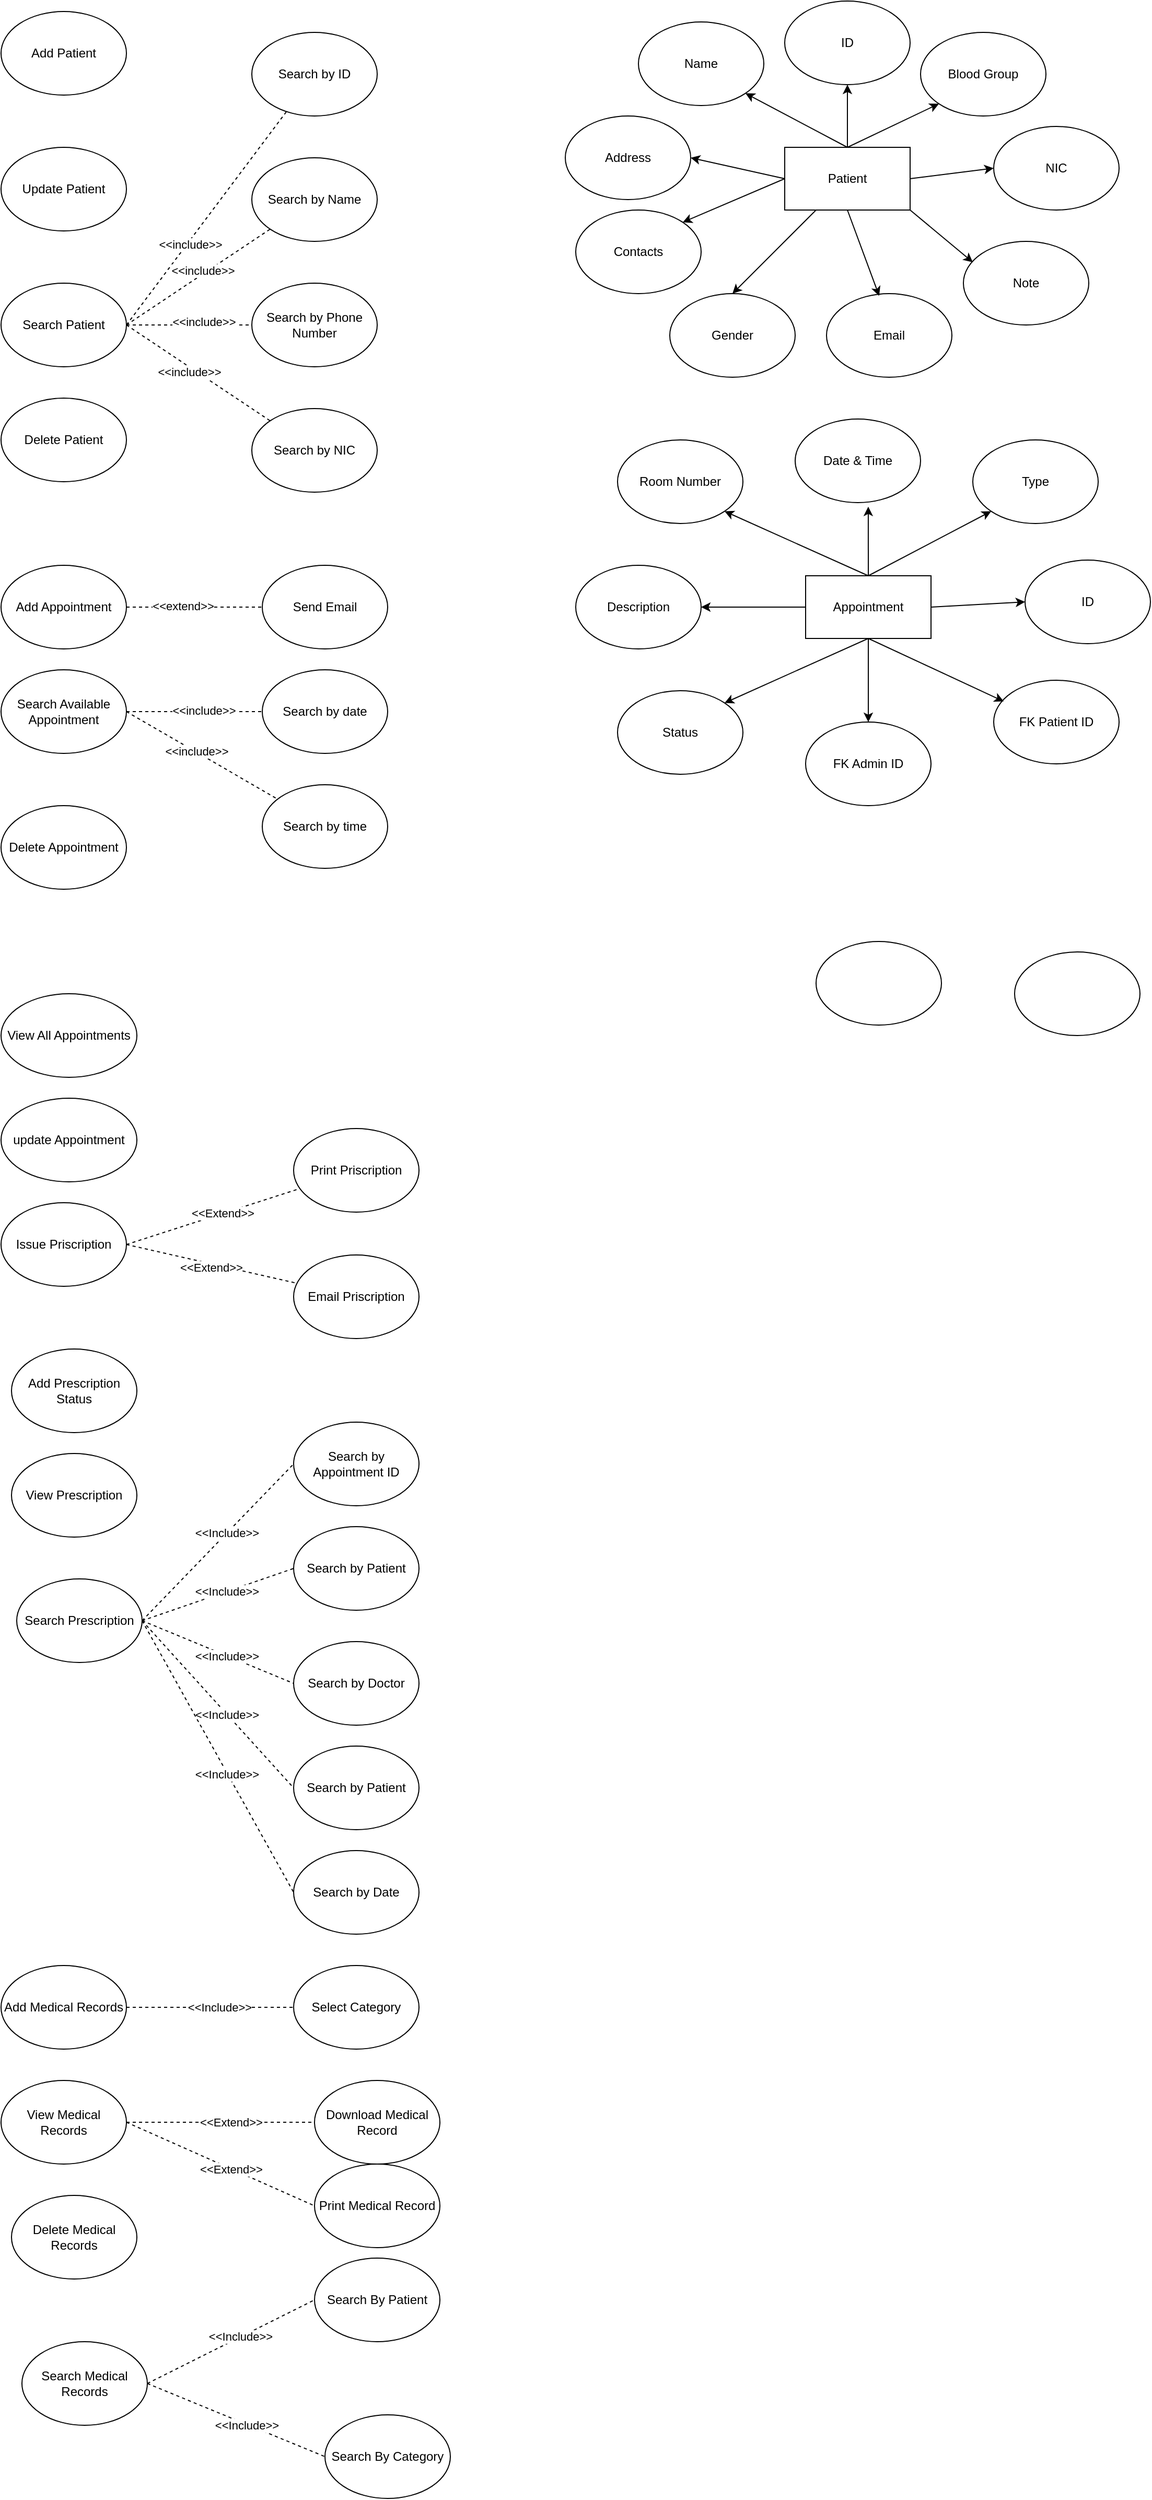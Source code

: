 <mxfile version="24.4.4" type="github">
  <diagram name="Page-1" id="bC6TRYHPyK9suw6m-Fyf">
    <mxGraphModel dx="1050" dy="565" grid="1" gridSize="10" guides="1" tooltips="1" connect="1" arrows="1" fold="1" page="1" pageScale="1" pageWidth="827" pageHeight="1169" math="0" shadow="0">
      <root>
        <mxCell id="0" />
        <mxCell id="1" parent="0" />
        <mxCell id="4D5tr29rxBU6j1FhBg10-1" value="Add Patient" style="ellipse;whiteSpace=wrap;html=1;" vertex="1" parent="1">
          <mxGeometry x="320" y="20" width="120" height="80" as="geometry" />
        </mxCell>
        <mxCell id="4D5tr29rxBU6j1FhBg10-3" value="Update Patient" style="ellipse;whiteSpace=wrap;html=1;" vertex="1" parent="1">
          <mxGeometry x="320" y="150" width="120" height="80" as="geometry" />
        </mxCell>
        <mxCell id="4D5tr29rxBU6j1FhBg10-4" value="Search Patient" style="ellipse;whiteSpace=wrap;html=1;" vertex="1" parent="1">
          <mxGeometry x="320" y="280" width="120" height="80" as="geometry" />
        </mxCell>
        <mxCell id="4D5tr29rxBU6j1FhBg10-5" value="Delete Patient" style="ellipse;whiteSpace=wrap;html=1;" vertex="1" parent="1">
          <mxGeometry x="320" y="390" width="120" height="80" as="geometry" />
        </mxCell>
        <mxCell id="4D5tr29rxBU6j1FhBg10-6" value="Search by ID" style="ellipse;whiteSpace=wrap;html=1;" vertex="1" parent="1">
          <mxGeometry x="560" y="40" width="120" height="80" as="geometry" />
        </mxCell>
        <mxCell id="4D5tr29rxBU6j1FhBg10-7" value="Search by Name" style="ellipse;whiteSpace=wrap;html=1;" vertex="1" parent="1">
          <mxGeometry x="560" y="160" width="120" height="80" as="geometry" />
        </mxCell>
        <mxCell id="4D5tr29rxBU6j1FhBg10-8" value="Search by Phone Number" style="ellipse;whiteSpace=wrap;html=1;" vertex="1" parent="1">
          <mxGeometry x="560" y="280" width="120" height="80" as="geometry" />
        </mxCell>
        <mxCell id="4D5tr29rxBU6j1FhBg10-9" value="Search by NIC" style="ellipse;whiteSpace=wrap;html=1;" vertex="1" parent="1">
          <mxGeometry x="560" y="400" width="120" height="80" as="geometry" />
        </mxCell>
        <mxCell id="4D5tr29rxBU6j1FhBg10-12" value="" style="endArrow=none;dashed=1;html=1;rounded=0;exitX=1;exitY=0.5;exitDx=0;exitDy=0;" edge="1" parent="1" source="4D5tr29rxBU6j1FhBg10-4" target="4D5tr29rxBU6j1FhBg10-6">
          <mxGeometry width="50" height="50" relative="1" as="geometry">
            <mxPoint x="390" y="320" as="sourcePoint" />
            <mxPoint x="440" y="270" as="targetPoint" />
          </mxGeometry>
        </mxCell>
        <mxCell id="4D5tr29rxBU6j1FhBg10-16" value="&amp;lt;&amp;lt;include&amp;gt;&amp;gt;" style="edgeLabel;html=1;align=center;verticalAlign=middle;resizable=0;points=[];" vertex="1" connectable="0" parent="4D5tr29rxBU6j1FhBg10-12">
          <mxGeometry x="-0.232" y="-2" relative="1" as="geometry">
            <mxPoint as="offset" />
          </mxGeometry>
        </mxCell>
        <mxCell id="4D5tr29rxBU6j1FhBg10-13" value="" style="endArrow=none;dashed=1;html=1;rounded=0;exitX=1;exitY=0.5;exitDx=0;exitDy=0;" edge="1" parent="1" source="4D5tr29rxBU6j1FhBg10-4" target="4D5tr29rxBU6j1FhBg10-7">
          <mxGeometry width="50" height="50" relative="1" as="geometry">
            <mxPoint x="390" y="320" as="sourcePoint" />
            <mxPoint x="440" y="270" as="targetPoint" />
          </mxGeometry>
        </mxCell>
        <mxCell id="4D5tr29rxBU6j1FhBg10-17" value="&amp;lt;&amp;lt;include&amp;gt;&amp;gt;" style="edgeLabel;html=1;align=center;verticalAlign=middle;resizable=0;points=[];" vertex="1" connectable="0" parent="4D5tr29rxBU6j1FhBg10-13">
          <mxGeometry x="0.082" y="3" relative="1" as="geometry">
            <mxPoint as="offset" />
          </mxGeometry>
        </mxCell>
        <mxCell id="4D5tr29rxBU6j1FhBg10-14" value="" style="endArrow=none;dashed=1;html=1;rounded=0;" edge="1" parent="1" target="4D5tr29rxBU6j1FhBg10-8">
          <mxGeometry width="50" height="50" relative="1" as="geometry">
            <mxPoint x="440" y="320" as="sourcePoint" />
            <mxPoint x="440" y="270" as="targetPoint" />
            <Array as="points" />
          </mxGeometry>
        </mxCell>
        <mxCell id="4D5tr29rxBU6j1FhBg10-18" value="&amp;lt;&amp;lt;include&amp;gt;&amp;gt;" style="edgeLabel;html=1;align=center;verticalAlign=middle;resizable=0;points=[];" vertex="1" connectable="0" parent="4D5tr29rxBU6j1FhBg10-14">
          <mxGeometry x="0.23" y="3" relative="1" as="geometry">
            <mxPoint as="offset" />
          </mxGeometry>
        </mxCell>
        <mxCell id="4D5tr29rxBU6j1FhBg10-15" value="" style="endArrow=none;dashed=1;html=1;rounded=0;" edge="1" parent="1" target="4D5tr29rxBU6j1FhBg10-9">
          <mxGeometry width="50" height="50" relative="1" as="geometry">
            <mxPoint x="440" y="320" as="sourcePoint" />
            <mxPoint x="440" y="270" as="targetPoint" />
          </mxGeometry>
        </mxCell>
        <mxCell id="4D5tr29rxBU6j1FhBg10-19" value="&amp;lt;&amp;lt;include&amp;gt;&amp;gt;" style="edgeLabel;html=1;align=center;verticalAlign=middle;resizable=0;points=[];" vertex="1" connectable="0" parent="4D5tr29rxBU6j1FhBg10-15">
          <mxGeometry x="-0.096" y="-4" relative="1" as="geometry">
            <mxPoint as="offset" />
          </mxGeometry>
        </mxCell>
        <mxCell id="4D5tr29rxBU6j1FhBg10-20" value="Add Appointment" style="ellipse;whiteSpace=wrap;html=1;" vertex="1" parent="1">
          <mxGeometry x="320" y="550" width="120" height="80" as="geometry" />
        </mxCell>
        <mxCell id="4D5tr29rxBU6j1FhBg10-21" value="Send Email" style="ellipse;whiteSpace=wrap;html=1;" vertex="1" parent="1">
          <mxGeometry x="570" y="550" width="120" height="80" as="geometry" />
        </mxCell>
        <mxCell id="4D5tr29rxBU6j1FhBg10-22" value="" style="endArrow=none;dashed=1;html=1;rounded=0;exitX=1;exitY=0.5;exitDx=0;exitDy=0;" edge="1" parent="1" source="4D5tr29rxBU6j1FhBg10-20" target="4D5tr29rxBU6j1FhBg10-21">
          <mxGeometry width="50" height="50" relative="1" as="geometry">
            <mxPoint x="390" y="620" as="sourcePoint" />
            <mxPoint x="440" y="570" as="targetPoint" />
          </mxGeometry>
        </mxCell>
        <mxCell id="4D5tr29rxBU6j1FhBg10-23" value="&amp;lt;&amp;lt;extend&amp;gt;&amp;gt;" style="edgeLabel;html=1;align=center;verticalAlign=middle;resizable=0;points=[];" vertex="1" connectable="0" parent="4D5tr29rxBU6j1FhBg10-22">
          <mxGeometry x="-0.17" y="1" relative="1" as="geometry">
            <mxPoint as="offset" />
          </mxGeometry>
        </mxCell>
        <mxCell id="4D5tr29rxBU6j1FhBg10-24" value="Search Available Appointment" style="ellipse;whiteSpace=wrap;html=1;" vertex="1" parent="1">
          <mxGeometry x="320" y="650" width="120" height="80" as="geometry" />
        </mxCell>
        <mxCell id="4D5tr29rxBU6j1FhBg10-25" value="Search by date" style="ellipse;whiteSpace=wrap;html=1;" vertex="1" parent="1">
          <mxGeometry x="570" y="650" width="120" height="80" as="geometry" />
        </mxCell>
        <mxCell id="4D5tr29rxBU6j1FhBg10-26" value="Search by time" style="ellipse;whiteSpace=wrap;html=1;" vertex="1" parent="1">
          <mxGeometry x="570" y="760" width="120" height="80" as="geometry" />
        </mxCell>
        <mxCell id="4D5tr29rxBU6j1FhBg10-27" value="" style="endArrow=none;dashed=1;html=1;rounded=0;" edge="1" parent="1" source="4D5tr29rxBU6j1FhBg10-24" target="4D5tr29rxBU6j1FhBg10-25">
          <mxGeometry width="50" height="50" relative="1" as="geometry">
            <mxPoint x="390" y="620" as="sourcePoint" />
            <mxPoint x="440" y="570" as="targetPoint" />
          </mxGeometry>
        </mxCell>
        <mxCell id="4D5tr29rxBU6j1FhBg10-29" value="&amp;lt;&amp;lt;include&amp;gt;&amp;gt;" style="edgeLabel;html=1;align=center;verticalAlign=middle;resizable=0;points=[];" vertex="1" connectable="0" parent="4D5tr29rxBU6j1FhBg10-27">
          <mxGeometry x="0.135" y="1" relative="1" as="geometry">
            <mxPoint as="offset" />
          </mxGeometry>
        </mxCell>
        <mxCell id="4D5tr29rxBU6j1FhBg10-28" value="" style="endArrow=none;dashed=1;html=1;rounded=0;exitX=1;exitY=0.5;exitDx=0;exitDy=0;" edge="1" parent="1" source="4D5tr29rxBU6j1FhBg10-24" target="4D5tr29rxBU6j1FhBg10-26">
          <mxGeometry width="50" height="50" relative="1" as="geometry">
            <mxPoint x="380" y="715" as="sourcePoint" />
            <mxPoint x="430" y="665" as="targetPoint" />
          </mxGeometry>
        </mxCell>
        <mxCell id="4D5tr29rxBU6j1FhBg10-30" value="&amp;lt;&amp;lt;include&amp;gt;&amp;gt;" style="edgeLabel;html=1;align=center;verticalAlign=middle;resizable=0;points=[];" vertex="1" connectable="0" parent="4D5tr29rxBU6j1FhBg10-28">
          <mxGeometry x="-0.081" y="1" relative="1" as="geometry">
            <mxPoint as="offset" />
          </mxGeometry>
        </mxCell>
        <mxCell id="4D5tr29rxBU6j1FhBg10-31" value="Delete Appointment" style="ellipse;whiteSpace=wrap;html=1;" vertex="1" parent="1">
          <mxGeometry x="320" y="780" width="120" height="80" as="geometry" />
        </mxCell>
        <mxCell id="4D5tr29rxBU6j1FhBg10-32" value="View All Appointments" style="ellipse;whiteSpace=wrap;html=1;" vertex="1" parent="1">
          <mxGeometry x="320" y="960" width="130" height="80" as="geometry" />
        </mxCell>
        <mxCell id="4D5tr29rxBU6j1FhBg10-33" value="update Appointment" style="ellipse;whiteSpace=wrap;html=1;" vertex="1" parent="1">
          <mxGeometry x="320" y="1060" width="130" height="80" as="geometry" />
        </mxCell>
        <mxCell id="4D5tr29rxBU6j1FhBg10-34" value="Issue Priscription" style="ellipse;whiteSpace=wrap;html=1;" vertex="1" parent="1">
          <mxGeometry x="320" y="1160" width="120" height="80" as="geometry" />
        </mxCell>
        <mxCell id="4D5tr29rxBU6j1FhBg10-35" value="Print Priscription" style="ellipse;whiteSpace=wrap;html=1;" vertex="1" parent="1">
          <mxGeometry x="600" y="1089" width="120" height="80" as="geometry" />
        </mxCell>
        <mxCell id="4D5tr29rxBU6j1FhBg10-36" value="Email Priscription" style="ellipse;whiteSpace=wrap;html=1;" vertex="1" parent="1">
          <mxGeometry x="600" y="1210" width="120" height="80" as="geometry" />
        </mxCell>
        <mxCell id="4D5tr29rxBU6j1FhBg10-37" value="" style="endArrow=none;dashed=1;html=1;rounded=0;entryX=0.04;entryY=0.723;entryDx=0;entryDy=0;entryPerimeter=0;exitX=1;exitY=0.5;exitDx=0;exitDy=0;" edge="1" parent="1" source="4D5tr29rxBU6j1FhBg10-34" target="4D5tr29rxBU6j1FhBg10-35">
          <mxGeometry width="50" height="50" relative="1" as="geometry">
            <mxPoint x="450" y="1200" as="sourcePoint" />
            <mxPoint x="440" y="1170" as="targetPoint" />
          </mxGeometry>
        </mxCell>
        <mxCell id="4D5tr29rxBU6j1FhBg10-39" value="&amp;lt;&amp;lt;Extend&amp;gt;&amp;gt;" style="edgeLabel;html=1;align=center;verticalAlign=middle;resizable=0;points=[];" vertex="1" connectable="0" parent="4D5tr29rxBU6j1FhBg10-37">
          <mxGeometry x="0.124" relative="1" as="geometry">
            <mxPoint x="-1" as="offset" />
          </mxGeometry>
        </mxCell>
        <mxCell id="4D5tr29rxBU6j1FhBg10-38" value="" style="endArrow=none;dashed=1;html=1;rounded=0;exitX=1;exitY=0.5;exitDx=0;exitDy=0;" edge="1" parent="1" source="4D5tr29rxBU6j1FhBg10-34" target="4D5tr29rxBU6j1FhBg10-36">
          <mxGeometry width="50" height="50" relative="1" as="geometry">
            <mxPoint x="390" y="1220" as="sourcePoint" />
            <mxPoint x="440" y="1170" as="targetPoint" />
          </mxGeometry>
        </mxCell>
        <mxCell id="4D5tr29rxBU6j1FhBg10-40" value="&amp;lt;&amp;lt;Extend&amp;gt;&amp;gt;" style="edgeLabel;html=1;align=center;verticalAlign=middle;resizable=0;points=[];" vertex="1" connectable="0" parent="4D5tr29rxBU6j1FhBg10-38">
          <mxGeometry y="-3" relative="1" as="geometry">
            <mxPoint as="offset" />
          </mxGeometry>
        </mxCell>
        <mxCell id="4D5tr29rxBU6j1FhBg10-41" value="Add Prescription Status" style="ellipse;whiteSpace=wrap;html=1;" vertex="1" parent="1">
          <mxGeometry x="330" y="1300" width="120" height="80" as="geometry" />
        </mxCell>
        <mxCell id="4D5tr29rxBU6j1FhBg10-42" value="View Prescription" style="ellipse;whiteSpace=wrap;html=1;" vertex="1" parent="1">
          <mxGeometry x="330" y="1400" width="120" height="80" as="geometry" />
        </mxCell>
        <mxCell id="4D5tr29rxBU6j1FhBg10-43" value="Search Prescription" style="ellipse;whiteSpace=wrap;html=1;" vertex="1" parent="1">
          <mxGeometry x="335" y="1520" width="120" height="80" as="geometry" />
        </mxCell>
        <mxCell id="4D5tr29rxBU6j1FhBg10-44" value="Search by Appointment ID" style="ellipse;whiteSpace=wrap;html=1;" vertex="1" parent="1">
          <mxGeometry x="600" y="1370" width="120" height="80" as="geometry" />
        </mxCell>
        <mxCell id="4D5tr29rxBU6j1FhBg10-45" value="Search by Patient" style="ellipse;whiteSpace=wrap;html=1;" vertex="1" parent="1">
          <mxGeometry x="600" y="1470" width="120" height="80" as="geometry" />
        </mxCell>
        <mxCell id="4D5tr29rxBU6j1FhBg10-46" value="Search by Doctor" style="ellipse;whiteSpace=wrap;html=1;" vertex="1" parent="1">
          <mxGeometry x="600" y="1580" width="120" height="80" as="geometry" />
        </mxCell>
        <mxCell id="4D5tr29rxBU6j1FhBg10-51" value="Search by Patient" style="ellipse;whiteSpace=wrap;html=1;" vertex="1" parent="1">
          <mxGeometry x="600" y="1680" width="120" height="80" as="geometry" />
        </mxCell>
        <mxCell id="4D5tr29rxBU6j1FhBg10-53" value="Add Medical Records" style="ellipse;whiteSpace=wrap;html=1;" vertex="1" parent="1">
          <mxGeometry x="320" y="1890" width="120" height="80" as="geometry" />
        </mxCell>
        <mxCell id="4D5tr29rxBU6j1FhBg10-54" value="Select Category" style="ellipse;whiteSpace=wrap;html=1;" vertex="1" parent="1">
          <mxGeometry x="600" y="1890" width="120" height="80" as="geometry" />
        </mxCell>
        <mxCell id="4D5tr29rxBU6j1FhBg10-55" value="View Medical Records" style="ellipse;whiteSpace=wrap;html=1;" vertex="1" parent="1">
          <mxGeometry x="320" y="2000" width="120" height="80" as="geometry" />
        </mxCell>
        <mxCell id="4D5tr29rxBU6j1FhBg10-56" value="Delete Medical Records" style="ellipse;whiteSpace=wrap;html=1;" vertex="1" parent="1">
          <mxGeometry x="330" y="2110" width="120" height="80" as="geometry" />
        </mxCell>
        <mxCell id="4D5tr29rxBU6j1FhBg10-57" value="Search Medical Records" style="ellipse;whiteSpace=wrap;html=1;" vertex="1" parent="1">
          <mxGeometry x="340" y="2250" width="120" height="80" as="geometry" />
        </mxCell>
        <mxCell id="4D5tr29rxBU6j1FhBg10-58" value="Search By Patient" style="ellipse;whiteSpace=wrap;html=1;" vertex="1" parent="1">
          <mxGeometry x="620" y="2170" width="120" height="80" as="geometry" />
        </mxCell>
        <mxCell id="4D5tr29rxBU6j1FhBg10-59" value="Search By Category" style="ellipse;whiteSpace=wrap;html=1;" vertex="1" parent="1">
          <mxGeometry x="630" y="2320" width="120" height="80" as="geometry" />
        </mxCell>
        <mxCell id="4D5tr29rxBU6j1FhBg10-61" value="" style="endArrow=none;dashed=1;html=1;rounded=0;entryX=0;entryY=0.5;entryDx=0;entryDy=0;exitX=1;exitY=0.5;exitDx=0;exitDy=0;" edge="1" parent="1" source="4D5tr29rxBU6j1FhBg10-57" target="4D5tr29rxBU6j1FhBg10-59">
          <mxGeometry width="50" height="50" relative="1" as="geometry">
            <mxPoint x="520" y="2310" as="sourcePoint" />
            <mxPoint x="625" y="2268" as="targetPoint" />
          </mxGeometry>
        </mxCell>
        <mxCell id="4D5tr29rxBU6j1FhBg10-62" value="&amp;lt;&amp;lt;Include&amp;gt;&amp;gt;" style="edgeLabel;html=1;align=center;verticalAlign=middle;resizable=0;points=[];" vertex="1" connectable="0" parent="4D5tr29rxBU6j1FhBg10-61">
          <mxGeometry x="0.124" relative="1" as="geometry">
            <mxPoint x="-1" as="offset" />
          </mxGeometry>
        </mxCell>
        <mxCell id="4D5tr29rxBU6j1FhBg10-64" value="Download Medical Record" style="ellipse;whiteSpace=wrap;html=1;" vertex="1" parent="1">
          <mxGeometry x="620" y="2000" width="120" height="80" as="geometry" />
        </mxCell>
        <mxCell id="4D5tr29rxBU6j1FhBg10-67" value="" style="endArrow=none;dashed=1;html=1;rounded=0;entryX=0;entryY=0.5;entryDx=0;entryDy=0;exitX=1;exitY=0.5;exitDx=0;exitDy=0;" edge="1" parent="1" source="4D5tr29rxBU6j1FhBg10-55" target="4D5tr29rxBU6j1FhBg10-64">
          <mxGeometry width="50" height="50" relative="1" as="geometry">
            <mxPoint x="460" y="2050" as="sourcePoint" />
            <mxPoint x="630" y="2120" as="targetPoint" />
            <Array as="points" />
          </mxGeometry>
        </mxCell>
        <mxCell id="4D5tr29rxBU6j1FhBg10-68" value="&amp;lt;&amp;lt;Extend&amp;gt;&amp;gt;" style="edgeLabel;html=1;align=center;verticalAlign=middle;resizable=0;points=[];" vertex="1" connectable="0" parent="4D5tr29rxBU6j1FhBg10-67">
          <mxGeometry x="0.124" relative="1" as="geometry">
            <mxPoint x="-1" as="offset" />
          </mxGeometry>
        </mxCell>
        <mxCell id="4D5tr29rxBU6j1FhBg10-69" value="Search by Date" style="ellipse;whiteSpace=wrap;html=1;" vertex="1" parent="1">
          <mxGeometry x="600" y="1780" width="120" height="80" as="geometry" />
        </mxCell>
        <mxCell id="4D5tr29rxBU6j1FhBg10-70" value="" style="endArrow=none;dashed=1;html=1;rounded=0;entryX=0;entryY=0.5;entryDx=0;entryDy=0;exitX=1;exitY=0.5;exitDx=0;exitDy=0;" edge="1" parent="1" source="4D5tr29rxBU6j1FhBg10-43" target="4D5tr29rxBU6j1FhBg10-44">
          <mxGeometry width="50" height="50" relative="1" as="geometry">
            <mxPoint x="440" y="1490" as="sourcePoint" />
            <mxPoint x="610" y="1560" as="targetPoint" />
          </mxGeometry>
        </mxCell>
        <mxCell id="4D5tr29rxBU6j1FhBg10-71" value="&amp;lt;&amp;lt;Include&amp;gt;&amp;gt;" style="edgeLabel;html=1;align=center;verticalAlign=middle;resizable=0;points=[];" vertex="1" connectable="0" parent="4D5tr29rxBU6j1FhBg10-70">
          <mxGeometry x="0.124" relative="1" as="geometry">
            <mxPoint x="-1" as="offset" />
          </mxGeometry>
        </mxCell>
        <mxCell id="4D5tr29rxBU6j1FhBg10-72" value="" style="endArrow=none;dashed=1;html=1;rounded=0;entryX=0;entryY=0.5;entryDx=0;entryDy=0;exitX=1;exitY=0.5;exitDx=0;exitDy=0;" edge="1" parent="1" source="4D5tr29rxBU6j1FhBg10-43" target="4D5tr29rxBU6j1FhBg10-45">
          <mxGeometry width="50" height="50" relative="1" as="geometry">
            <mxPoint x="465" y="1570" as="sourcePoint" />
            <mxPoint x="620" y="1500" as="targetPoint" />
          </mxGeometry>
        </mxCell>
        <mxCell id="4D5tr29rxBU6j1FhBg10-73" value="&amp;lt;&amp;lt;Include&amp;gt;&amp;gt;" style="edgeLabel;html=1;align=center;verticalAlign=middle;resizable=0;points=[];" vertex="1" connectable="0" parent="4D5tr29rxBU6j1FhBg10-72">
          <mxGeometry x="0.124" relative="1" as="geometry">
            <mxPoint x="-1" as="offset" />
          </mxGeometry>
        </mxCell>
        <mxCell id="4D5tr29rxBU6j1FhBg10-74" value="" style="endArrow=none;dashed=1;html=1;rounded=0;entryX=0;entryY=0.5;entryDx=0;entryDy=0;exitX=1;exitY=0.5;exitDx=0;exitDy=0;" edge="1" parent="1" source="4D5tr29rxBU6j1FhBg10-43" target="4D5tr29rxBU6j1FhBg10-46">
          <mxGeometry width="50" height="50" relative="1" as="geometry">
            <mxPoint x="475" y="1580" as="sourcePoint" />
            <mxPoint x="630" y="1510" as="targetPoint" />
          </mxGeometry>
        </mxCell>
        <mxCell id="4D5tr29rxBU6j1FhBg10-75" value="&amp;lt;&amp;lt;Include&amp;gt;&amp;gt;" style="edgeLabel;html=1;align=center;verticalAlign=middle;resizable=0;points=[];" vertex="1" connectable="0" parent="4D5tr29rxBU6j1FhBg10-74">
          <mxGeometry x="0.124" relative="1" as="geometry">
            <mxPoint x="-1" as="offset" />
          </mxGeometry>
        </mxCell>
        <mxCell id="4D5tr29rxBU6j1FhBg10-76" value="" style="endArrow=none;dashed=1;html=1;rounded=0;entryX=0;entryY=0.5;entryDx=0;entryDy=0;exitX=1;exitY=0.5;exitDx=0;exitDy=0;" edge="1" parent="1" source="4D5tr29rxBU6j1FhBg10-43" target="4D5tr29rxBU6j1FhBg10-51">
          <mxGeometry width="50" height="50" relative="1" as="geometry">
            <mxPoint x="485" y="1590" as="sourcePoint" />
            <mxPoint x="640" y="1520" as="targetPoint" />
          </mxGeometry>
        </mxCell>
        <mxCell id="4D5tr29rxBU6j1FhBg10-77" value="&amp;lt;&amp;lt;Include&amp;gt;&amp;gt;" style="edgeLabel;html=1;align=center;verticalAlign=middle;resizable=0;points=[];" vertex="1" connectable="0" parent="4D5tr29rxBU6j1FhBg10-76">
          <mxGeometry x="0.124" relative="1" as="geometry">
            <mxPoint x="-1" as="offset" />
          </mxGeometry>
        </mxCell>
        <mxCell id="4D5tr29rxBU6j1FhBg10-78" value="" style="endArrow=none;dashed=1;html=1;rounded=0;entryX=0;entryY=0.5;entryDx=0;entryDy=0;exitX=1;exitY=0.5;exitDx=0;exitDy=0;" edge="1" parent="1" source="4D5tr29rxBU6j1FhBg10-43" target="4D5tr29rxBU6j1FhBg10-69">
          <mxGeometry width="50" height="50" relative="1" as="geometry">
            <mxPoint x="495" y="1600" as="sourcePoint" />
            <mxPoint x="650" y="1530" as="targetPoint" />
          </mxGeometry>
        </mxCell>
        <mxCell id="4D5tr29rxBU6j1FhBg10-79" value="&amp;lt;&amp;lt;Include&amp;gt;&amp;gt;" style="edgeLabel;html=1;align=center;verticalAlign=middle;resizable=0;points=[];" vertex="1" connectable="0" parent="4D5tr29rxBU6j1FhBg10-78">
          <mxGeometry x="0.124" relative="1" as="geometry">
            <mxPoint x="-1" as="offset" />
          </mxGeometry>
        </mxCell>
        <mxCell id="4D5tr29rxBU6j1FhBg10-80" value="" style="endArrow=none;dashed=1;html=1;rounded=0;entryX=0;entryY=0.5;entryDx=0;entryDy=0;exitX=1;exitY=0.5;exitDx=0;exitDy=0;" edge="1" parent="1" source="4D5tr29rxBU6j1FhBg10-53" target="4D5tr29rxBU6j1FhBg10-54">
          <mxGeometry width="50" height="50" relative="1" as="geometry">
            <mxPoint x="425" y="1680" as="sourcePoint" />
            <mxPoint x="570" y="1940" as="targetPoint" />
          </mxGeometry>
        </mxCell>
        <mxCell id="4D5tr29rxBU6j1FhBg10-81" value="&amp;lt;&amp;lt;Include&amp;gt;&amp;gt;" style="edgeLabel;html=1;align=center;verticalAlign=middle;resizable=0;points=[];" vertex="1" connectable="0" parent="4D5tr29rxBU6j1FhBg10-80">
          <mxGeometry x="0.124" relative="1" as="geometry">
            <mxPoint x="-1" as="offset" />
          </mxGeometry>
        </mxCell>
        <mxCell id="4D5tr29rxBU6j1FhBg10-82" value="Print Medical Record" style="ellipse;whiteSpace=wrap;html=1;" vertex="1" parent="1">
          <mxGeometry x="620" y="2080" width="120" height="80" as="geometry" />
        </mxCell>
        <mxCell id="4D5tr29rxBU6j1FhBg10-83" value="" style="endArrow=none;dashed=1;html=1;rounded=0;entryX=0;entryY=0.5;entryDx=0;entryDy=0;exitX=1;exitY=0.5;exitDx=0;exitDy=0;" edge="1" parent="1" source="4D5tr29rxBU6j1FhBg10-55" target="4D5tr29rxBU6j1FhBg10-82">
          <mxGeometry width="50" height="50" relative="1" as="geometry">
            <mxPoint x="450" y="2050" as="sourcePoint" />
            <mxPoint x="630" y="2050" as="targetPoint" />
            <Array as="points" />
          </mxGeometry>
        </mxCell>
        <mxCell id="4D5tr29rxBU6j1FhBg10-84" value="&amp;lt;&amp;lt;Extend&amp;gt;&amp;gt;" style="edgeLabel;html=1;align=center;verticalAlign=middle;resizable=0;points=[];" vertex="1" connectable="0" parent="4D5tr29rxBU6j1FhBg10-83">
          <mxGeometry x="0.124" relative="1" as="geometry">
            <mxPoint x="-1" as="offset" />
          </mxGeometry>
        </mxCell>
        <mxCell id="4D5tr29rxBU6j1FhBg10-85" value="" style="endArrow=none;dashed=1;html=1;rounded=0;entryX=0;entryY=0.5;entryDx=0;entryDy=0;exitX=1;exitY=0.5;exitDx=0;exitDy=0;" edge="1" parent="1" source="4D5tr29rxBU6j1FhBg10-57" target="4D5tr29rxBU6j1FhBg10-58">
          <mxGeometry width="50" height="50" relative="1" as="geometry">
            <mxPoint x="440" y="2210" as="sourcePoint" />
            <mxPoint x="610" y="2280" as="targetPoint" />
          </mxGeometry>
        </mxCell>
        <mxCell id="4D5tr29rxBU6j1FhBg10-86" value="&amp;lt;&amp;lt;Include&amp;gt;&amp;gt;" style="edgeLabel;html=1;align=center;verticalAlign=middle;resizable=0;points=[];" vertex="1" connectable="0" parent="4D5tr29rxBU6j1FhBg10-85">
          <mxGeometry x="0.124" relative="1" as="geometry">
            <mxPoint x="-1" as="offset" />
          </mxGeometry>
        </mxCell>
        <mxCell id="4D5tr29rxBU6j1FhBg10-87" value="Patient" style="rounded=0;whiteSpace=wrap;html=1;" vertex="1" parent="1">
          <mxGeometry x="1070" y="150" width="120" height="60" as="geometry" />
        </mxCell>
        <mxCell id="4D5tr29rxBU6j1FhBg10-88" value="ID" style="ellipse;whiteSpace=wrap;html=1;" vertex="1" parent="1">
          <mxGeometry x="1070" y="10" width="120" height="80" as="geometry" />
        </mxCell>
        <mxCell id="4D5tr29rxBU6j1FhBg10-89" value="Name" style="ellipse;whiteSpace=wrap;html=1;" vertex="1" parent="1">
          <mxGeometry x="930" y="30" width="120" height="80" as="geometry" />
        </mxCell>
        <mxCell id="4D5tr29rxBU6j1FhBg10-90" value="Address" style="ellipse;whiteSpace=wrap;html=1;" vertex="1" parent="1">
          <mxGeometry x="860" y="120" width="120" height="80" as="geometry" />
        </mxCell>
        <mxCell id="4D5tr29rxBU6j1FhBg10-91" value="Contacts" style="ellipse;whiteSpace=wrap;html=1;" vertex="1" parent="1">
          <mxGeometry x="870" y="210" width="120" height="80" as="geometry" />
        </mxCell>
        <mxCell id="4D5tr29rxBU6j1FhBg10-94" value="Note" style="ellipse;whiteSpace=wrap;html=1;" vertex="1" parent="1">
          <mxGeometry x="1241" y="240" width="120" height="80" as="geometry" />
        </mxCell>
        <mxCell id="4D5tr29rxBU6j1FhBg10-95" value="Gender" style="ellipse;whiteSpace=wrap;html=1;" vertex="1" parent="1">
          <mxGeometry x="960" y="290" width="120" height="80" as="geometry" />
        </mxCell>
        <mxCell id="4D5tr29rxBU6j1FhBg10-96" value="Email" style="ellipse;whiteSpace=wrap;html=1;" vertex="1" parent="1">
          <mxGeometry x="1110" y="290" width="120" height="80" as="geometry" />
        </mxCell>
        <mxCell id="4D5tr29rxBU6j1FhBg10-97" value="Blood Group" style="ellipse;whiteSpace=wrap;html=1;" vertex="1" parent="1">
          <mxGeometry x="1200" y="40" width="120" height="80" as="geometry" />
        </mxCell>
        <mxCell id="4D5tr29rxBU6j1FhBg10-98" value="" style="endArrow=classic;html=1;rounded=0;entryX=0.5;entryY=1;entryDx=0;entryDy=0;exitX=0.5;exitY=0;exitDx=0;exitDy=0;" edge="1" parent="1" source="4D5tr29rxBU6j1FhBg10-87" target="4D5tr29rxBU6j1FhBg10-88">
          <mxGeometry width="50" height="50" relative="1" as="geometry">
            <mxPoint x="1110" y="160" as="sourcePoint" />
            <mxPoint x="1160" y="110" as="targetPoint" />
          </mxGeometry>
        </mxCell>
        <mxCell id="4D5tr29rxBU6j1FhBg10-99" value="NIC" style="ellipse;whiteSpace=wrap;html=1;" vertex="1" parent="1">
          <mxGeometry x="1270" y="130" width="120" height="80" as="geometry" />
        </mxCell>
        <mxCell id="4D5tr29rxBU6j1FhBg10-100" value="" style="endArrow=classic;html=1;rounded=0;entryX=1;entryY=1;entryDx=0;entryDy=0;" edge="1" parent="1" target="4D5tr29rxBU6j1FhBg10-89">
          <mxGeometry width="50" height="50" relative="1" as="geometry">
            <mxPoint x="1130" y="150" as="sourcePoint" />
            <mxPoint x="1080" y="110" as="targetPoint" />
          </mxGeometry>
        </mxCell>
        <mxCell id="4D5tr29rxBU6j1FhBg10-101" value="" style="endArrow=classic;html=1;rounded=0;exitX=0.5;exitY=0;exitDx=0;exitDy=0;entryX=0;entryY=1;entryDx=0;entryDy=0;" edge="1" parent="1" source="4D5tr29rxBU6j1FhBg10-87" target="4D5tr29rxBU6j1FhBg10-97">
          <mxGeometry width="50" height="50" relative="1" as="geometry">
            <mxPoint x="1145" y="150" as="sourcePoint" />
            <mxPoint x="1195" y="100" as="targetPoint" />
          </mxGeometry>
        </mxCell>
        <mxCell id="4D5tr29rxBU6j1FhBg10-102" value="" style="endArrow=classic;html=1;rounded=0;entryX=1;entryY=0.5;entryDx=0;entryDy=0;exitX=0;exitY=0.5;exitDx=0;exitDy=0;" edge="1" parent="1" source="4D5tr29rxBU6j1FhBg10-87" target="4D5tr29rxBU6j1FhBg10-90">
          <mxGeometry width="50" height="50" relative="1" as="geometry">
            <mxPoint x="1000" y="200" as="sourcePoint" />
            <mxPoint x="1050" y="150" as="targetPoint" />
          </mxGeometry>
        </mxCell>
        <mxCell id="4D5tr29rxBU6j1FhBg10-103" value="" style="endArrow=classic;html=1;rounded=0;entryX=1;entryY=0;entryDx=0;entryDy=0;exitX=0;exitY=0.5;exitDx=0;exitDy=0;" edge="1" parent="1" source="4D5tr29rxBU6j1FhBg10-87" target="4D5tr29rxBU6j1FhBg10-91">
          <mxGeometry width="50" height="50" relative="1" as="geometry">
            <mxPoint x="995" y="230" as="sourcePoint" />
            <mxPoint x="1045" y="180" as="targetPoint" />
          </mxGeometry>
        </mxCell>
        <mxCell id="4D5tr29rxBU6j1FhBg10-104" value="" style="endArrow=classic;html=1;rounded=0;exitX=0.25;exitY=1;exitDx=0;exitDy=0;entryX=0.5;entryY=0;entryDx=0;entryDy=0;" edge="1" parent="1" source="4D5tr29rxBU6j1FhBg10-87" target="4D5tr29rxBU6j1FhBg10-95">
          <mxGeometry width="50" height="50" relative="1" as="geometry">
            <mxPoint x="1060" y="270" as="sourcePoint" />
            <mxPoint x="1110" y="220" as="targetPoint" />
          </mxGeometry>
        </mxCell>
        <mxCell id="4D5tr29rxBU6j1FhBg10-105" value="" style="endArrow=classic;html=1;rounded=0;entryX=0.42;entryY=0.027;entryDx=0;entryDy=0;entryPerimeter=0;exitX=0.5;exitY=1;exitDx=0;exitDy=0;" edge="1" parent="1" source="4D5tr29rxBU6j1FhBg10-87" target="4D5tr29rxBU6j1FhBg10-96">
          <mxGeometry width="50" height="50" relative="1" as="geometry">
            <mxPoint x="1105" y="280" as="sourcePoint" />
            <mxPoint x="1155" y="230" as="targetPoint" />
          </mxGeometry>
        </mxCell>
        <mxCell id="4D5tr29rxBU6j1FhBg10-106" value="" style="endArrow=classic;html=1;rounded=0;exitX=1;exitY=0.5;exitDx=0;exitDy=0;entryX=0;entryY=0.5;entryDx=0;entryDy=0;" edge="1" parent="1" source="4D5tr29rxBU6j1FhBg10-87" target="4D5tr29rxBU6j1FhBg10-99">
          <mxGeometry width="50" height="50" relative="1" as="geometry">
            <mxPoint x="1200" y="195" as="sourcePoint" />
            <mxPoint x="1250" y="145" as="targetPoint" />
          </mxGeometry>
        </mxCell>
        <mxCell id="4D5tr29rxBU6j1FhBg10-107" value="" style="endArrow=classic;html=1;rounded=0;exitX=1;exitY=1;exitDx=0;exitDy=0;entryX=0.075;entryY=0.25;entryDx=0;entryDy=0;entryPerimeter=0;" edge="1" parent="1" source="4D5tr29rxBU6j1FhBg10-87" target="4D5tr29rxBU6j1FhBg10-94">
          <mxGeometry width="50" height="50" relative="1" as="geometry">
            <mxPoint x="1210" y="240" as="sourcePoint" />
            <mxPoint x="1260" y="190" as="targetPoint" />
          </mxGeometry>
        </mxCell>
        <mxCell id="4D5tr29rxBU6j1FhBg10-108" value="Appointment" style="rounded=0;whiteSpace=wrap;html=1;" vertex="1" parent="1">
          <mxGeometry x="1090" y="560" width="120" height="60" as="geometry" />
        </mxCell>
        <mxCell id="4D5tr29rxBU6j1FhBg10-109" value="" style="ellipse;whiteSpace=wrap;html=1;" vertex="1" parent="1">
          <mxGeometry x="1290" y="920" width="120" height="80" as="geometry" />
        </mxCell>
        <mxCell id="4D5tr29rxBU6j1FhBg10-110" value="Status" style="ellipse;whiteSpace=wrap;html=1;" vertex="1" parent="1">
          <mxGeometry x="910" y="670" width="120" height="80" as="geometry" />
        </mxCell>
        <mxCell id="4D5tr29rxBU6j1FhBg10-111" value="FK Admin ID" style="ellipse;whiteSpace=wrap;html=1;" vertex="1" parent="1">
          <mxGeometry x="1090" y="700" width="120" height="80" as="geometry" />
        </mxCell>
        <mxCell id="4D5tr29rxBU6j1FhBg10-112" value="FK Patient ID" style="ellipse;whiteSpace=wrap;html=1;" vertex="1" parent="1">
          <mxGeometry x="1270" y="660" width="120" height="80" as="geometry" />
        </mxCell>
        <mxCell id="4D5tr29rxBU6j1FhBg10-113" value="Date &amp;amp; Time" style="ellipse;whiteSpace=wrap;html=1;" vertex="1" parent="1">
          <mxGeometry x="1080" y="410" width="120" height="80" as="geometry" />
        </mxCell>
        <mxCell id="4D5tr29rxBU6j1FhBg10-114" value="Type" style="ellipse;whiteSpace=wrap;html=1;" vertex="1" parent="1">
          <mxGeometry x="1250" y="430" width="120" height="80" as="geometry" />
        </mxCell>
        <mxCell id="4D5tr29rxBU6j1FhBg10-115" value="ID" style="ellipse;whiteSpace=wrap;html=1;" vertex="1" parent="1">
          <mxGeometry x="1300" y="545" width="120" height="80" as="geometry" />
        </mxCell>
        <mxCell id="4D5tr29rxBU6j1FhBg10-116" value="" style="ellipse;whiteSpace=wrap;html=1;" vertex="1" parent="1">
          <mxGeometry x="1100" y="910" width="120" height="80" as="geometry" />
        </mxCell>
        <mxCell id="4D5tr29rxBU6j1FhBg10-117" value="Room Number" style="ellipse;whiteSpace=wrap;html=1;" vertex="1" parent="1">
          <mxGeometry x="910" y="430" width="120" height="80" as="geometry" />
        </mxCell>
        <mxCell id="4D5tr29rxBU6j1FhBg10-118" value="Description" style="ellipse;whiteSpace=wrap;html=1;" vertex="1" parent="1">
          <mxGeometry x="870" y="550" width="120" height="80" as="geometry" />
        </mxCell>
        <mxCell id="4D5tr29rxBU6j1FhBg10-119" value="" style="endArrow=classic;html=1;rounded=0;entryX=0;entryY=1;entryDx=0;entryDy=0;exitX=0.5;exitY=0;exitDx=0;exitDy=0;" edge="1" parent="1" source="4D5tr29rxBU6j1FhBg10-108" target="4D5tr29rxBU6j1FhBg10-114">
          <mxGeometry width="50" height="50" relative="1" as="geometry">
            <mxPoint x="1150" y="560" as="sourcePoint" />
            <mxPoint x="1200" y="510" as="targetPoint" />
          </mxGeometry>
        </mxCell>
        <mxCell id="4D5tr29rxBU6j1FhBg10-120" value="" style="endArrow=classic;html=1;rounded=0;exitX=0.5;exitY=0;exitDx=0;exitDy=0;entryX=0.583;entryY=1.048;entryDx=0;entryDy=0;entryPerimeter=0;" edge="1" parent="1" source="4D5tr29rxBU6j1FhBg10-108" target="4D5tr29rxBU6j1FhBg10-113">
          <mxGeometry width="50" height="50" relative="1" as="geometry">
            <mxPoint x="1090" y="560" as="sourcePoint" />
            <mxPoint x="1140" y="492" as="targetPoint" />
          </mxGeometry>
        </mxCell>
        <mxCell id="4D5tr29rxBU6j1FhBg10-121" value="" style="endArrow=classic;html=1;rounded=0;entryX=1;entryY=1;entryDx=0;entryDy=0;exitX=0.5;exitY=0;exitDx=0;exitDy=0;" edge="1" parent="1" source="4D5tr29rxBU6j1FhBg10-108" target="4D5tr29rxBU6j1FhBg10-117">
          <mxGeometry width="50" height="50" relative="1" as="geometry">
            <mxPoint x="1010" y="580" as="sourcePoint" />
            <mxPoint x="1060" y="530" as="targetPoint" />
          </mxGeometry>
        </mxCell>
        <mxCell id="4D5tr29rxBU6j1FhBg10-122" value="" style="endArrow=classic;html=1;rounded=0;entryX=1;entryY=0.5;entryDx=0;entryDy=0;exitX=0;exitY=0.5;exitDx=0;exitDy=0;" edge="1" parent="1" source="4D5tr29rxBU6j1FhBg10-108" target="4D5tr29rxBU6j1FhBg10-118">
          <mxGeometry width="50" height="50" relative="1" as="geometry">
            <mxPoint x="980" y="690" as="sourcePoint" />
            <mxPoint x="1030" y="640" as="targetPoint" />
          </mxGeometry>
        </mxCell>
        <mxCell id="4D5tr29rxBU6j1FhBg10-123" value="" style="endArrow=classic;html=1;rounded=0;entryX=0.5;entryY=0;entryDx=0;entryDy=0;exitX=0.5;exitY=1;exitDx=0;exitDy=0;" edge="1" parent="1" source="4D5tr29rxBU6j1FhBg10-108" target="4D5tr29rxBU6j1FhBg10-111">
          <mxGeometry width="50" height="50" relative="1" as="geometry">
            <mxPoint x="980" y="690" as="sourcePoint" />
            <mxPoint x="1030" y="640" as="targetPoint" />
          </mxGeometry>
        </mxCell>
        <mxCell id="4D5tr29rxBU6j1FhBg10-124" value="" style="endArrow=classic;html=1;rounded=0;entryX=1;entryY=0;entryDx=0;entryDy=0;exitX=0.5;exitY=1;exitDx=0;exitDy=0;" edge="1" parent="1" source="4D5tr29rxBU6j1FhBg10-108" target="4D5tr29rxBU6j1FhBg10-110">
          <mxGeometry width="50" height="50" relative="1" as="geometry">
            <mxPoint x="980" y="690" as="sourcePoint" />
            <mxPoint x="1030" y="640" as="targetPoint" />
          </mxGeometry>
        </mxCell>
        <mxCell id="4D5tr29rxBU6j1FhBg10-125" value="" style="endArrow=classic;html=1;rounded=0;entryX=0.08;entryY=0.253;entryDx=0;entryDy=0;entryPerimeter=0;exitX=0.5;exitY=1;exitDx=0;exitDy=0;" edge="1" parent="1" source="4D5tr29rxBU6j1FhBg10-108" target="4D5tr29rxBU6j1FhBg10-112">
          <mxGeometry width="50" height="50" relative="1" as="geometry">
            <mxPoint x="980" y="690" as="sourcePoint" />
            <mxPoint x="1030" y="640" as="targetPoint" />
          </mxGeometry>
        </mxCell>
        <mxCell id="4D5tr29rxBU6j1FhBg10-126" value="" style="endArrow=classic;html=1;rounded=0;entryX=0;entryY=0.5;entryDx=0;entryDy=0;exitX=1;exitY=0.5;exitDx=0;exitDy=0;" edge="1" parent="1" source="4D5tr29rxBU6j1FhBg10-108" target="4D5tr29rxBU6j1FhBg10-115">
          <mxGeometry width="50" height="50" relative="1" as="geometry">
            <mxPoint x="980" y="690" as="sourcePoint" />
            <mxPoint x="1030" y="640" as="targetPoint" />
          </mxGeometry>
        </mxCell>
      </root>
    </mxGraphModel>
  </diagram>
</mxfile>
